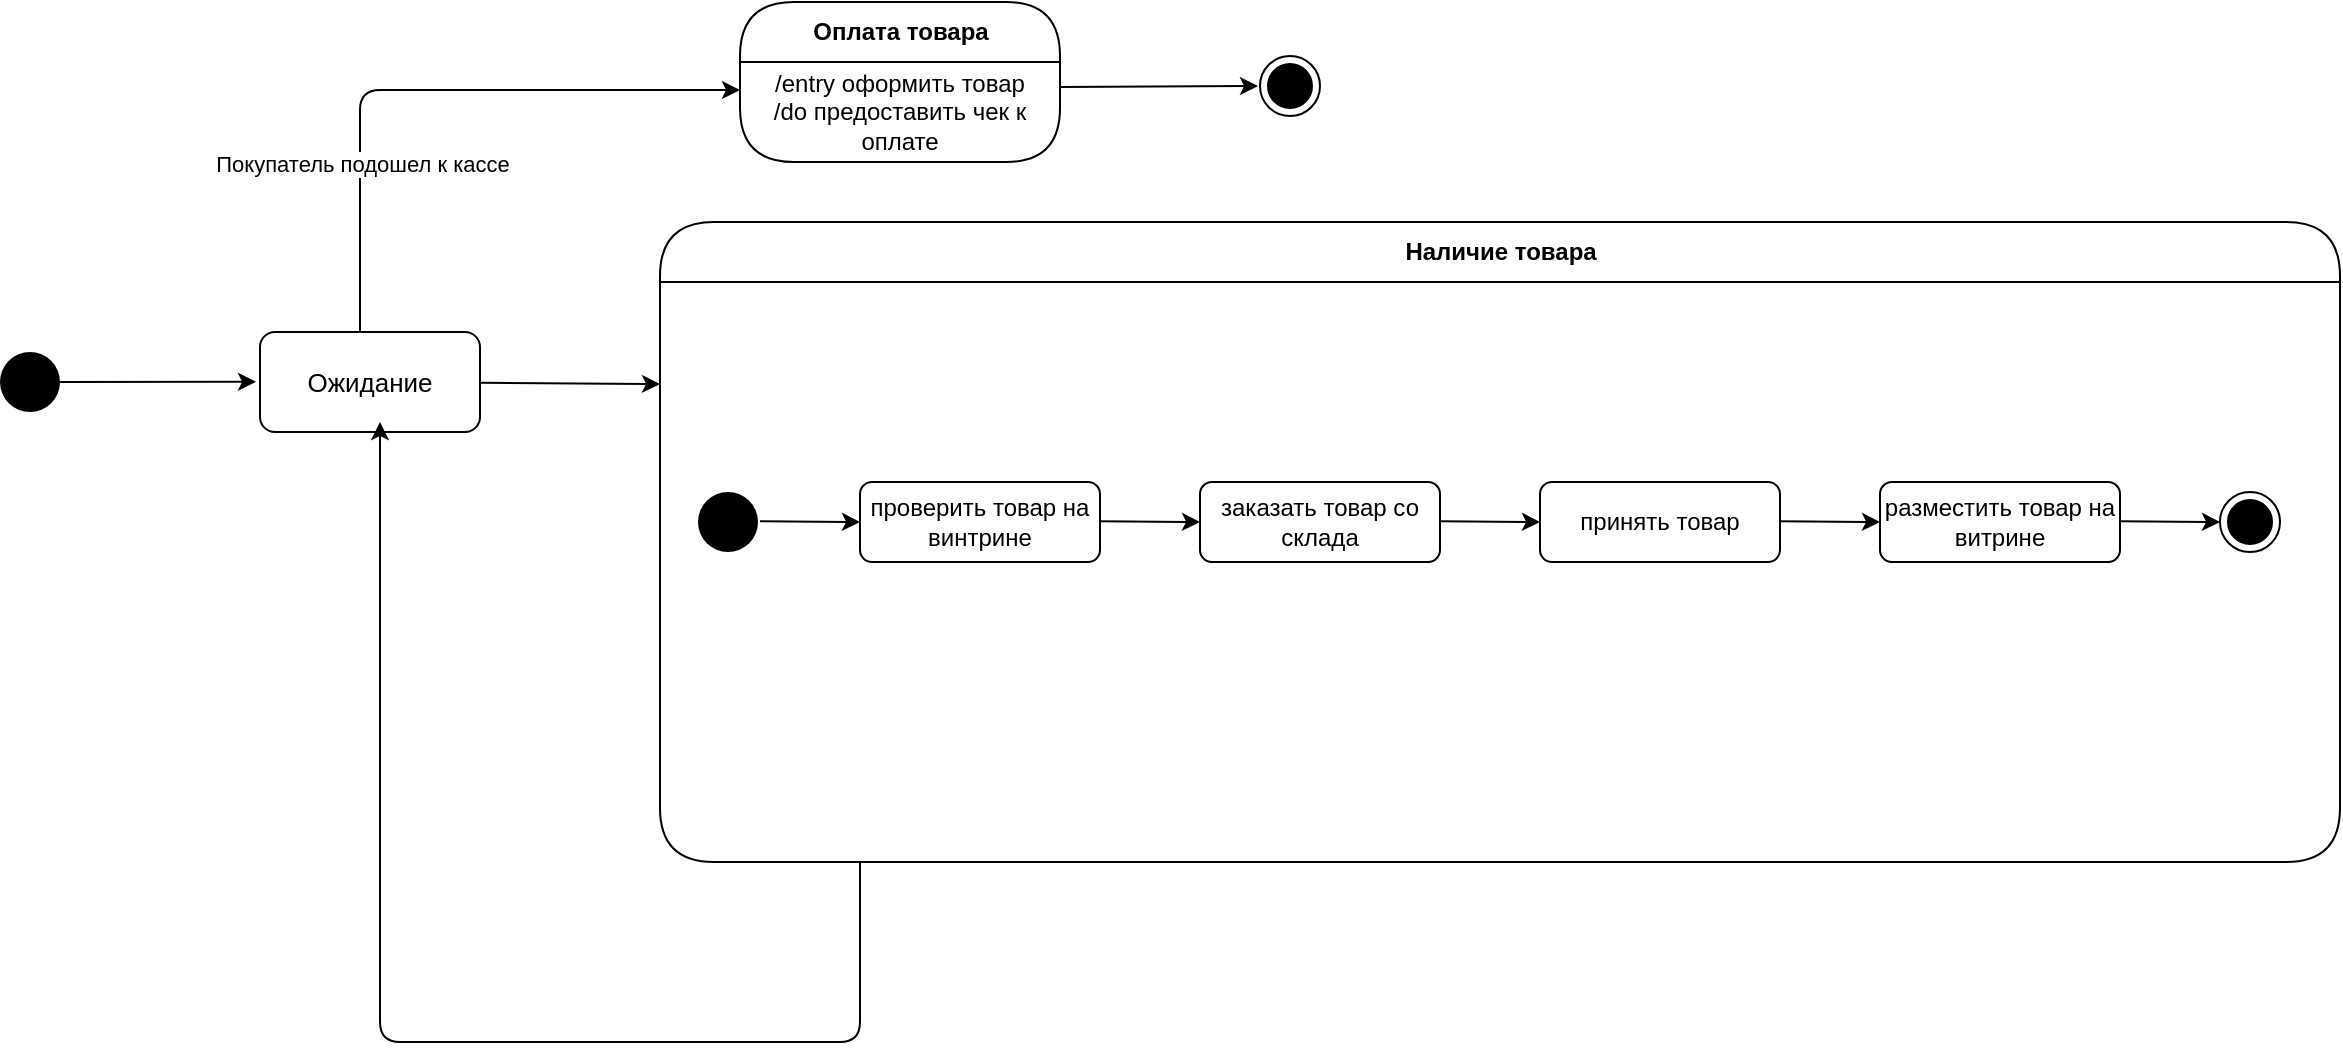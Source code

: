 <mxfile version="14.6.13" type="device"><diagram id="VDHrEE9RXipFAbnIoex5" name="Page-1"><mxGraphModel dx="1381" dy="915" grid="1" gridSize="10" guides="1" tooltips="1" connect="1" arrows="1" fold="1" page="1" pageScale="1" pageWidth="827" pageHeight="1169" math="0" shadow="0"><root><mxCell id="0"/><mxCell id="1" parent="0"/><mxCell id="7aXoLd4e73yN84kNd-pJ-1" value="" style="ellipse;fillColor=#000000;strokeColor=none;" parent="1" vertex="1"><mxGeometry x="50" y="215" width="30" height="30" as="geometry"/></mxCell><mxCell id="7aXoLd4e73yN84kNd-pJ-2" value="" style="endArrow=classic;html=1;exitX=1;exitY=0.5;exitDx=0;exitDy=0;entryX=-0.004;entryY=0.531;entryDx=0;entryDy=0;entryPerimeter=0;" parent="1" source="7aXoLd4e73yN84kNd-pJ-1" edge="1"><mxGeometry width="50" height="50" relative="1" as="geometry"><mxPoint x="230" y="229.5" as="sourcePoint"/><mxPoint x="178" y="229.92" as="targetPoint"/></mxGeometry></mxCell><mxCell id="fVqZxOaOlu6koPiMoQy3-1" value="&lt;font style=&quot;font-size: 13px&quot;&gt;Ожидание&lt;/font&gt;" style="rounded=1;whiteSpace=wrap;html=1;" parent="1" vertex="1"><mxGeometry x="180" y="205" width="110" height="50" as="geometry"/></mxCell><mxCell id="fVqZxOaOlu6koPiMoQy3-12" value="Оплата товара" style="swimlane;html=1;fontStyle=1;align=center;verticalAlign=middle;childLayout=stackLayout;horizontal=1;startSize=30;horizontalStack=0;resizeParent=0;resizeLast=1;container=0;fontColor=#000000;collapsible=0;rounded=1;arcSize=30;swimlaneFillColor=none;dropTarget=0;fillColor=none;" parent="1" vertex="1"><mxGeometry x="420" y="40" width="160" height="80" as="geometry"/></mxCell><mxCell id="fVqZxOaOlu6koPiMoQy3-13" value="/entry оформить товар&lt;br&gt;/do предоставить чек к оплате" style="text;html=1;strokeColor=none;fillColor=none;align=center;verticalAlign=middle;spacingLeft=4;spacingRight=4;whiteSpace=wrap;overflow=hidden;rotatable=0;fontColor=#000000;" parent="fVqZxOaOlu6koPiMoQy3-12" vertex="1"><mxGeometry y="30" width="160" height="50" as="geometry"/></mxCell><mxCell id="bMidfnI2pHnRhJBxmaA2-1" value="" style="ellipse;html=1;shape=endState;fillColor=#000000;strokeColor=#000000;" vertex="1" parent="1"><mxGeometry x="680" y="67" width="30" height="30" as="geometry"/></mxCell><mxCell id="bMidfnI2pHnRhJBxmaA2-2" value="" style="endArrow=classic;html=1;exitX=1;exitY=0.25;exitDx=0;exitDy=0;" edge="1" parent="1" source="fVqZxOaOlu6koPiMoQy3-13"><mxGeometry width="50" height="50" relative="1" as="geometry"><mxPoint x="590" y="79.58" as="sourcePoint"/><mxPoint x="679" y="82" as="targetPoint"/></mxGeometry></mxCell><mxCell id="fVqZxOaOlu6koPiMoQy3-3" value="" style="endArrow=classic;html=1;" parent="1" edge="1"><mxGeometry width="50" height="50" relative="1" as="geometry"><mxPoint x="230" y="205" as="sourcePoint"/><mxPoint x="420" y="84" as="targetPoint"/><Array as="points"><mxPoint x="230" y="84"/><mxPoint x="360" y="84"/></Array></mxGeometry></mxCell><mxCell id="bMidfnI2pHnRhJBxmaA2-22" value="Покупатель подошел к кассе" style="edgeLabel;html=1;align=center;verticalAlign=middle;resizable=0;points=[];" vertex="1" connectable="0" parent="fVqZxOaOlu6koPiMoQy3-3"><mxGeometry x="-0.461" y="-1" relative="1" as="geometry"><mxPoint as="offset"/></mxGeometry></mxCell><mxCell id="bMidfnI2pHnRhJBxmaA2-4" value="Наличие товара" style="swimlane;html=1;fontStyle=1;align=center;verticalAlign=middle;childLayout=stackLayout;horizontal=1;startSize=30;horizontalStack=0;resizeParent=0;resizeLast=1;container=0;fontColor=#000000;collapsible=0;rounded=1;arcSize=30;swimlaneFillColor=none;dropTarget=0;fillColor=none;" vertex="1" parent="1"><mxGeometry x="380" y="150" width="840" height="320" as="geometry"/></mxCell><mxCell id="bMidfnI2pHnRhJBxmaA2-6" value="" style="endArrow=classic;html=1;" edge="1" parent="1" source="fVqZxOaOlu6koPiMoQy3-1"><mxGeometry width="50" height="50" relative="1" as="geometry"><mxPoint x="192.0" y="330.08" as="sourcePoint"/><mxPoint x="380" y="231" as="targetPoint"/></mxGeometry></mxCell><mxCell id="bMidfnI2pHnRhJBxmaA2-12" value="проверить товар на винтрине" style="rounded=1;whiteSpace=wrap;html=1;" vertex="1" parent="1"><mxGeometry x="480" y="280" width="120" height="40" as="geometry"/></mxCell><mxCell id="bMidfnI2pHnRhJBxmaA2-13" value="" style="ellipse;fillColor=#000000;strokeColor=none;" vertex="1" parent="1"><mxGeometry x="399" y="285" width="30" height="30" as="geometry"/></mxCell><mxCell id="bMidfnI2pHnRhJBxmaA2-14" value="" style="endArrow=classic;html=1;" edge="1" parent="1"><mxGeometry width="50" height="50" relative="1" as="geometry"><mxPoint x="430" y="299.579" as="sourcePoint"/><mxPoint x="480" y="300" as="targetPoint"/></mxGeometry></mxCell><mxCell id="bMidfnI2pHnRhJBxmaA2-15" value="заказать товар со склада" style="rounded=1;whiteSpace=wrap;html=1;" vertex="1" parent="1"><mxGeometry x="650" y="280" width="120" height="40" as="geometry"/></mxCell><mxCell id="bMidfnI2pHnRhJBxmaA2-17" value="" style="endArrow=classic;html=1;" edge="1" parent="1"><mxGeometry width="50" height="50" relative="1" as="geometry"><mxPoint x="600" y="299.579" as="sourcePoint"/><mxPoint x="650" y="300" as="targetPoint"/></mxGeometry></mxCell><mxCell id="bMidfnI2pHnRhJBxmaA2-19" value="принять товар" style="rounded=1;whiteSpace=wrap;html=1;" vertex="1" parent="1"><mxGeometry x="820" y="280" width="120" height="40" as="geometry"/></mxCell><mxCell id="bMidfnI2pHnRhJBxmaA2-20" value="" style="endArrow=classic;html=1;" edge="1" parent="1"><mxGeometry width="50" height="50" relative="1" as="geometry"><mxPoint x="770" y="299.579" as="sourcePoint"/><mxPoint x="820" y="300" as="targetPoint"/></mxGeometry></mxCell><mxCell id="bMidfnI2pHnRhJBxmaA2-21" value="разместить товар на витрине" style="rounded=1;whiteSpace=wrap;html=1;" vertex="1" parent="1"><mxGeometry x="990" y="280" width="120" height="40" as="geometry"/></mxCell><mxCell id="bMidfnI2pHnRhJBxmaA2-24" value="" style="endArrow=classic;html=1;" edge="1" parent="1"><mxGeometry width="50" height="50" relative="1" as="geometry"><mxPoint x="940" y="299.579" as="sourcePoint"/><mxPoint x="990" y="300" as="targetPoint"/></mxGeometry></mxCell><mxCell id="bMidfnI2pHnRhJBxmaA2-25" value="" style="ellipse;html=1;shape=endState;fillColor=#000000;strokeColor=#000000;" vertex="1" parent="1"><mxGeometry x="1160" y="285" width="30" height="30" as="geometry"/></mxCell><mxCell id="bMidfnI2pHnRhJBxmaA2-26" value="" style="endArrow=classic;html=1;" edge="1" parent="1"><mxGeometry width="50" height="50" relative="1" as="geometry"><mxPoint x="1110" y="299.579" as="sourcePoint"/><mxPoint x="1160" y="300" as="targetPoint"/></mxGeometry></mxCell><mxCell id="bMidfnI2pHnRhJBxmaA2-27" value="" style="endArrow=classic;html=1;" edge="1" parent="1"><mxGeometry width="50" height="50" relative="1" as="geometry"><mxPoint x="480" y="470" as="sourcePoint"/><mxPoint x="240" y="250" as="targetPoint"/><Array as="points"><mxPoint x="480" y="560"/><mxPoint x="240" y="560"/></Array></mxGeometry></mxCell></root></mxGraphModel></diagram></mxfile>